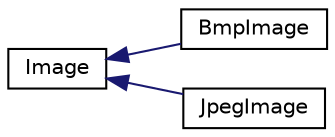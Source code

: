 digraph "Graphical Class Hierarchy"
{
 // LATEX_PDF_SIZE
  edge [fontname="Helvetica",fontsize="10",labelfontname="Helvetica",labelfontsize="10"];
  node [fontname="Helvetica",fontsize="10",shape=record];
  rankdir="LR";
  Node0 [label="Image",height=0.2,width=0.4,color="black", fillcolor="white", style="filled",URL="$classImage.html",tooltip="Represents an image object."];
  Node0 -> Node1 [dir="back",color="midnightblue",fontsize="10",style="solid",fontname="Helvetica"];
  Node1 [label="BmpImage",height=0.2,width=0.4,color="black", fillcolor="white", style="filled",URL="$classBmpImage.html",tooltip="A class representing a Bitmap (BMP) image."];
  Node0 -> Node2 [dir="back",color="midnightblue",fontsize="10",style="solid",fontname="Helvetica"];
  Node2 [label="JpegImage",height=0.2,width=0.4,color="black", fillcolor="white", style="filled",URL="$classJpegImage.html",tooltip="Represents a JPEG image object."];
}
